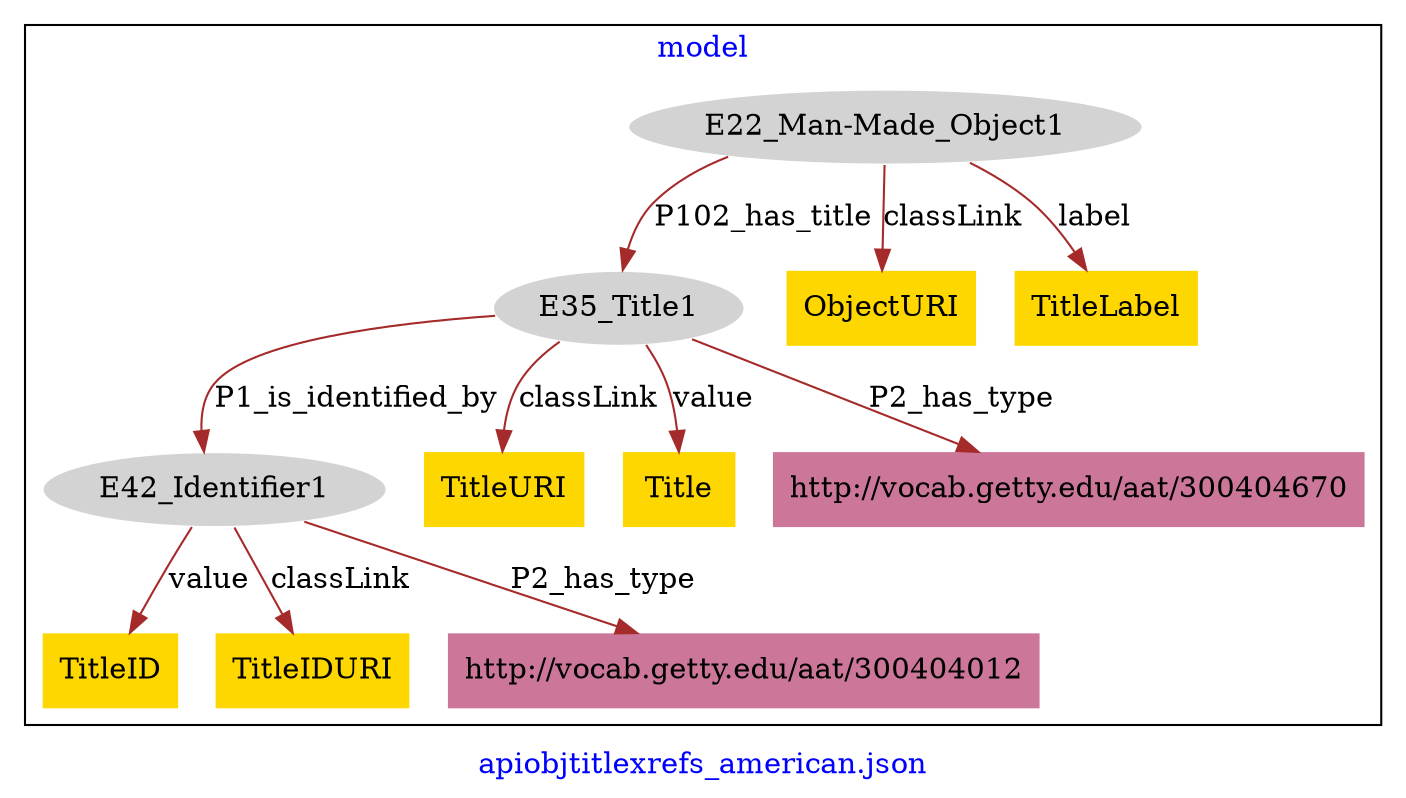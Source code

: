 digraph n0 {
fontcolor="blue"
remincross="true"
label="apiobjtitlexrefs_american.json"
subgraph cluster {
label="model"
n2[style="filled",color="white",fillcolor="lightgray",label="E22_Man-Made_Object1"];
n3[style="filled",color="white",fillcolor="lightgray",label="E35_Title1"];
n4[style="filled",color="white",fillcolor="lightgray",label="E42_Identifier1"];
n5[shape="plaintext",style="filled",fillcolor="gold",label="TitleURI"];
n6[shape="plaintext",style="filled",fillcolor="gold",label="TitleID"];
n7[shape="plaintext",style="filled",fillcolor="gold",label="ObjectURI"];
n8[shape="plaintext",style="filled",fillcolor="gold",label="TitleIDURI"];
n9[shape="plaintext",style="filled",fillcolor="gold",label="TitleLabel"];
n10[shape="plaintext",style="filled",fillcolor="gold",label="Title"];
n11[shape="plaintext",style="filled",fillcolor="#CC7799",label="http://vocab.getty.edu/aat/300404012"];
n12[shape="plaintext",style="filled",fillcolor="#CC7799",label="http://vocab.getty.edu/aat/300404670"];
}
n2 -> n3[color="brown",fontcolor="black",label="P102_has_title"]
n3 -> n4[color="brown",fontcolor="black",label="P1_is_identified_by"]
n3 -> n5[color="brown",fontcolor="black",label="classLink"]
n4 -> n6[color="brown",fontcolor="black",label="value"]
n2 -> n7[color="brown",fontcolor="black",label="classLink"]
n4 -> n8[color="brown",fontcolor="black",label="classLink"]
n2 -> n9[color="brown",fontcolor="black",label="label"]
n3 -> n10[color="brown",fontcolor="black",label="value"]
n4 -> n11[color="brown",fontcolor="black",label="P2_has_type"]
n3 -> n12[color="brown",fontcolor="black",label="P2_has_type"]
}
